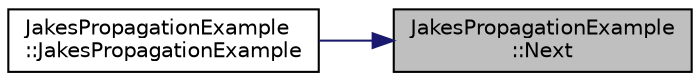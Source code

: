 digraph "JakesPropagationExample::Next"
{
 // LATEX_PDF_SIZE
  edge [fontname="Helvetica",fontsize="10",labelfontname="Helvetica",labelfontsize="10"];
  node [fontname="Helvetica",fontsize="10",shape=record];
  rankdir="RL";
  Node1 [label="JakesPropagationExample\l::Next",height=0.2,width=0.4,color="black", fillcolor="grey75", style="filled", fontcolor="black",tooltip="Next function."];
  Node1 -> Node2 [dir="back",color="midnightblue",fontsize="10",style="solid",fontname="Helvetica"];
  Node2 [label="JakesPropagationExample\l::JakesPropagationExample",height=0.2,width=0.4,color="black", fillcolor="white", style="filled",URL="$class_jakes_propagation_example.html#aecb2c5ae4d1b8545fdf9d4cf92365a0e",tooltip=" "];
}
